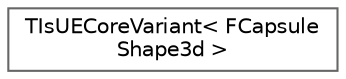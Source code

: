 digraph "Graphical Class Hierarchy"
{
 // INTERACTIVE_SVG=YES
 // LATEX_PDF_SIZE
  bgcolor="transparent";
  edge [fontname=Helvetica,fontsize=10,labelfontname=Helvetica,labelfontsize=10];
  node [fontname=Helvetica,fontsize=10,shape=box,height=0.2,width=0.4];
  rankdir="LR";
  Node0 [id="Node000000",label="TIsUECoreVariant\< FCapsule\lShape3d \>",height=0.2,width=0.4,color="grey40", fillcolor="white", style="filled",URL="$d8/db2/structTIsUECoreVariant_3_01FCapsuleShape3d_01_4.html",tooltip=" "];
}
